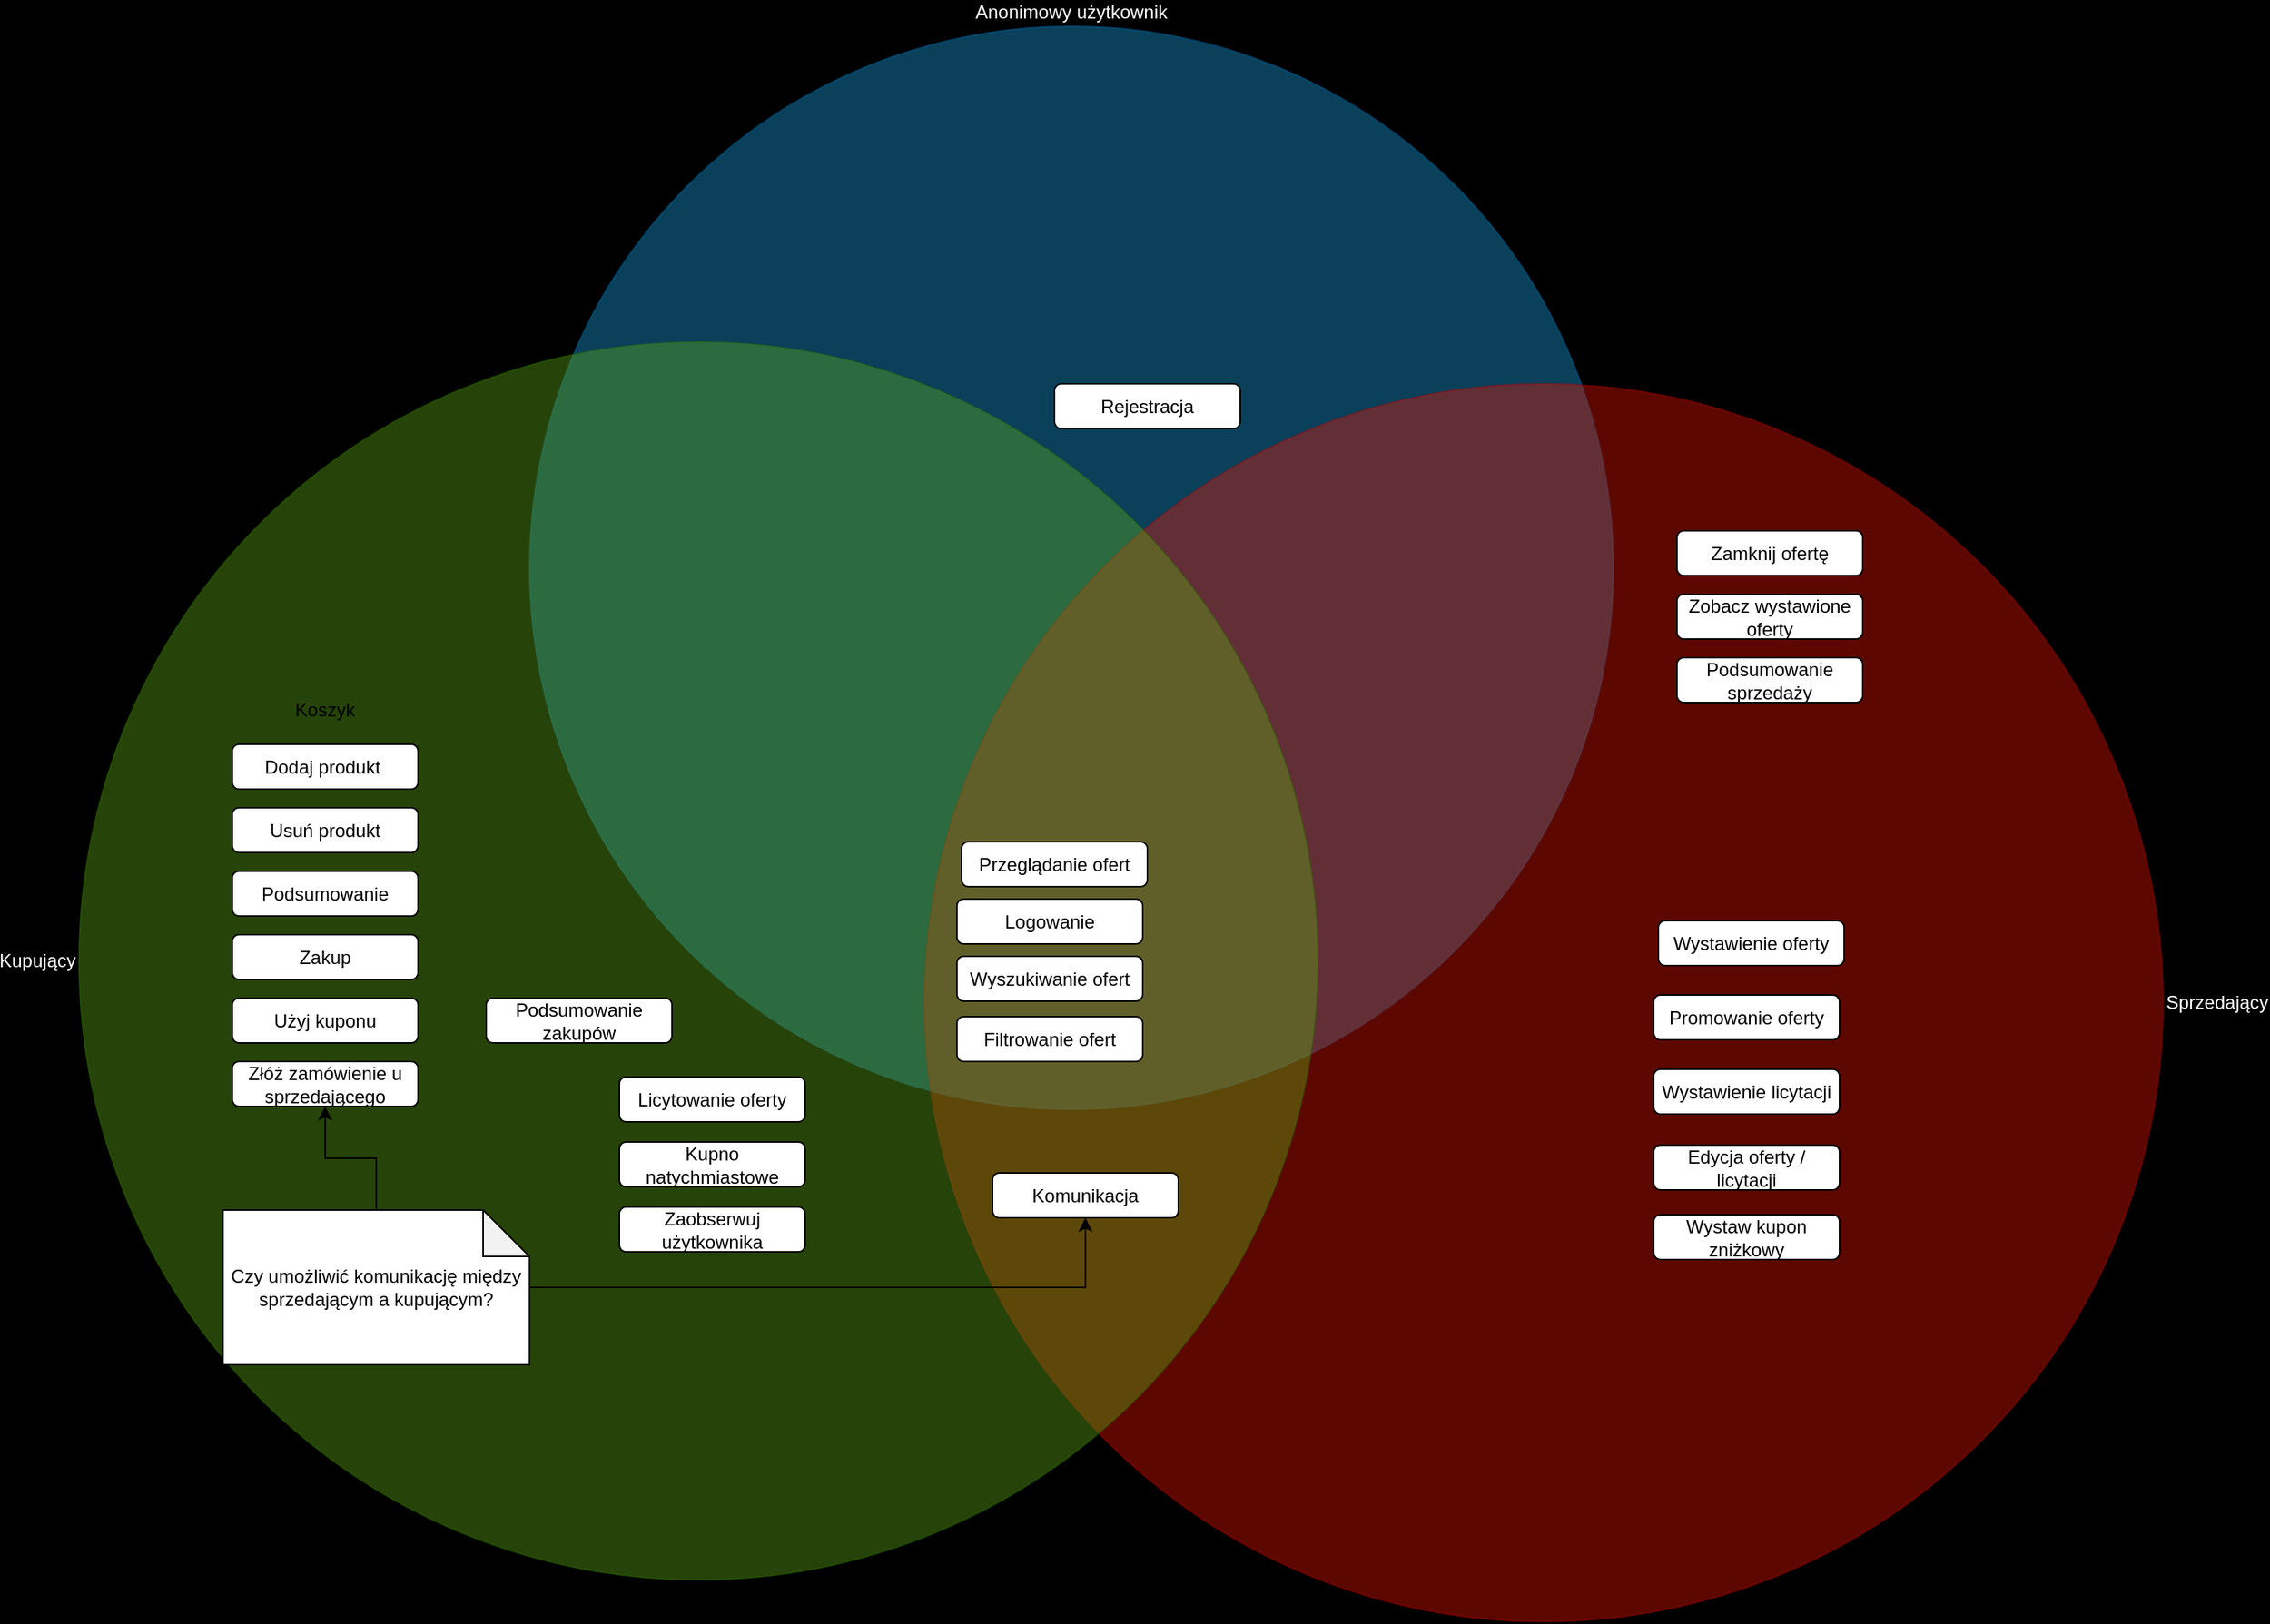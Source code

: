 <mxfile version="14.6.11" type="github" pages="3">
  <diagram id="6a731a19-8d31-9384-78a2-239565b7b9f0" name="Use case - users">
    <mxGraphModel dx="2378" dy="689" grid="0" gridSize="10" guides="1" tooltips="1" connect="1" arrows="1" fold="1" page="1" pageScale="1" pageWidth="1169" pageHeight="827" background="#000000" math="0" shadow="0">
      <root>
        <mxCell id="0" />
        <mxCell id="1" parent="0" />
        <mxCell id="oJQ1tu6ghcst3MNPeSO6-5" value="Anonimowy użytkownik" style="ellipse;whiteSpace=wrap;html=1;aspect=fixed;fillColor=#1ba1e2;strokeColor=#006EAF;fontColor=#ffffff;opacity=40;labelPosition=center;verticalLabelPosition=top;align=center;verticalAlign=bottom;" parent="1" vertex="1">
          <mxGeometry x="234" y="616" width="700" height="700" as="geometry" />
        </mxCell>
        <mxCell id="oJQ1tu6ghcst3MNPeSO6-7" value="Sprzedający" style="ellipse;whiteSpace=wrap;html=1;aspect=fixed;fillColor=#e51400;strokeColor=#B20000;fontColor=#ffffff;opacity=40;labelPosition=right;verticalLabelPosition=middle;align=left;verticalAlign=middle;" parent="1" vertex="1">
          <mxGeometry x="489" y="847" width="800" height="800" as="geometry" />
        </mxCell>
        <mxCell id="oJQ1tu6ghcst3MNPeSO6-8" value="Kupujący" style="ellipse;whiteSpace=wrap;html=1;aspect=fixed;fillColor=#60a917;strokeColor=#2D7600;fontColor=#ffffff;opacity=40;labelPosition=left;verticalLabelPosition=middle;align=right;verticalAlign=middle;" parent="1" vertex="1">
          <mxGeometry x="-57" y="820" width="800" height="800" as="geometry" />
        </mxCell>
        <mxCell id="Rlo3ftVfiGXAXxwy3TCN-3" value="Logowanie" style="rounded=1;whiteSpace=wrap;html=1;" parent="1" vertex="1">
          <mxGeometry x="510" y="1180" width="120" height="29" as="geometry" />
        </mxCell>
        <mxCell id="Rlo3ftVfiGXAXxwy3TCN-4" value="Rejestracja" style="rounded=1;whiteSpace=wrap;html=1;" parent="1" vertex="1">
          <mxGeometry x="573" y="847" width="120" height="29" as="geometry" />
        </mxCell>
        <mxCell id="Rlo3ftVfiGXAXxwy3TCN-5" value="Przeglądanie ofert" style="rounded=1;whiteSpace=wrap;html=1;" parent="1" vertex="1">
          <mxGeometry x="513" y="1143" width="120" height="29" as="geometry" />
        </mxCell>
        <mxCell id="Rlo3ftVfiGXAXxwy3TCN-6" value="Wyszukiwanie ofert" style="rounded=1;whiteSpace=wrap;html=1;" parent="1" vertex="1">
          <mxGeometry x="510" y="1217" width="120" height="29" as="geometry" />
        </mxCell>
        <mxCell id="Rlo3ftVfiGXAXxwy3TCN-7" value="Licytowanie oferty" style="rounded=1;whiteSpace=wrap;html=1;" parent="1" vertex="1">
          <mxGeometry x="292" y="1295" width="120" height="29" as="geometry" />
        </mxCell>
        <mxCell id="Rlo3ftVfiGXAXxwy3TCN-8" value="Kupno natychmiastowe" style="rounded=1;whiteSpace=wrap;html=1;" parent="1" vertex="1">
          <mxGeometry x="292" y="1337" width="120" height="29" as="geometry" />
        </mxCell>
        <mxCell id="Rlo3ftVfiGXAXxwy3TCN-9" value="Wystawienie oferty" style="rounded=1;whiteSpace=wrap;html=1;" parent="1" vertex="1">
          <mxGeometry x="963" y="1194" width="120" height="29" as="geometry" />
        </mxCell>
        <mxCell id="Rlo3ftVfiGXAXxwy3TCN-10" value="Promowanie oferty" style="rounded=1;whiteSpace=wrap;html=1;" parent="1" vertex="1">
          <mxGeometry x="960" y="1242" width="120" height="29" as="geometry" />
        </mxCell>
        <mxCell id="Rlo3ftVfiGXAXxwy3TCN-11" value="Wystawienie licytacji" style="rounded=1;whiteSpace=wrap;html=1;" parent="1" vertex="1">
          <mxGeometry x="960" y="1290" width="120" height="29" as="geometry" />
        </mxCell>
        <mxCell id="Rlo3ftVfiGXAXxwy3TCN-12" value="Zaobserwuj użytkownika" style="rounded=1;whiteSpace=wrap;html=1;" parent="1" vertex="1">
          <mxGeometry x="292" y="1379" width="120" height="29" as="geometry" />
        </mxCell>
        <mxCell id="Rlo3ftVfiGXAXxwy3TCN-15" value="Edycja oferty / licytacji" style="rounded=1;whiteSpace=wrap;html=1;" parent="1" vertex="1">
          <mxGeometry x="960" y="1339" width="120" height="29" as="geometry" />
        </mxCell>
        <mxCell id="Rlo3ftVfiGXAXxwy3TCN-18" value="Zamknij ofertę" style="rounded=1;whiteSpace=wrap;html=1;" parent="1" vertex="1">
          <mxGeometry x="975" y="942" width="120" height="29" as="geometry" />
        </mxCell>
        <mxCell id="Rlo3ftVfiGXAXxwy3TCN-19" value="Zobacz wystawione oferty" style="rounded=1;whiteSpace=wrap;html=1;" parent="1" vertex="1">
          <mxGeometry x="975" y="983" width="120" height="29" as="geometry" />
        </mxCell>
        <mxCell id="Rlo3ftVfiGXAXxwy3TCN-20" value="Podsumowanie sprzedaży" style="rounded=1;whiteSpace=wrap;html=1;" parent="1" vertex="1">
          <mxGeometry x="975" y="1024" width="120" height="29" as="geometry" />
        </mxCell>
        <mxCell id="Rlo3ftVfiGXAXxwy3TCN-21" value="Podsumowanie zakupów" style="rounded=1;whiteSpace=wrap;html=1;" parent="1" vertex="1">
          <mxGeometry x="206" y="1244" width="120" height="29" as="geometry" />
        </mxCell>
        <mxCell id="Rlo3ftVfiGXAXxwy3TCN-22" value="Dodaj produkt&amp;nbsp;" style="rounded=1;whiteSpace=wrap;html=1;" parent="1" vertex="1">
          <mxGeometry x="42" y="1080" width="120" height="29" as="geometry" />
        </mxCell>
        <mxCell id="Rlo3ftVfiGXAXxwy3TCN-23" value="Usuń produkt" style="rounded=1;whiteSpace=wrap;html=1;" parent="1" vertex="1">
          <mxGeometry x="42" y="1121" width="120" height="29" as="geometry" />
        </mxCell>
        <mxCell id="Rlo3ftVfiGXAXxwy3TCN-26" value="Koszyk" style="text;html=1;strokeColor=none;fillColor=none;align=center;verticalAlign=middle;whiteSpace=wrap;rounded=0;" parent="1" vertex="1">
          <mxGeometry x="82" y="1048" width="40" height="20" as="geometry" />
        </mxCell>
        <mxCell id="Rlo3ftVfiGXAXxwy3TCN-27" value="Podsumowanie" style="rounded=1;whiteSpace=wrap;html=1;" parent="1" vertex="1">
          <mxGeometry x="42" y="1162" width="120" height="29" as="geometry" />
        </mxCell>
        <mxCell id="Rlo3ftVfiGXAXxwy3TCN-28" value="Zakup" style="rounded=1;whiteSpace=wrap;html=1;" parent="1" vertex="1">
          <mxGeometry x="42" y="1203" width="120" height="29" as="geometry" />
        </mxCell>
        <mxCell id="Rlo3ftVfiGXAXxwy3TCN-30" value="Użyj kuponu" style="rounded=1;whiteSpace=wrap;html=1;" parent="1" vertex="1">
          <mxGeometry x="42" y="1244" width="120" height="29" as="geometry" />
        </mxCell>
        <mxCell id="Rlo3ftVfiGXAXxwy3TCN-31" value="Wystaw kupon zniżkowy" style="rounded=1;whiteSpace=wrap;html=1;" parent="1" vertex="1">
          <mxGeometry x="960" y="1384" width="120" height="29" as="geometry" />
        </mxCell>
        <mxCell id="oJQ1tu6ghcst3MNPeSO6-1" value="Filtrowanie ofert" style="rounded=1;whiteSpace=wrap;html=1;" parent="1" vertex="1">
          <mxGeometry x="510" y="1256" width="120" height="29" as="geometry" />
        </mxCell>
        <mxCell id="oJQ1tu6ghcst3MNPeSO6-13" value="Złóż zamówienie u sprzedającego" style="rounded=1;whiteSpace=wrap;html=1;" parent="1" vertex="1">
          <mxGeometry x="42" y="1285" width="120" height="29" as="geometry" />
        </mxCell>
        <mxCell id="oJQ1tu6ghcst3MNPeSO6-15" style="edgeStyle=orthogonalEdgeStyle;rounded=0;orthogonalLoop=1;jettySize=auto;html=1;" parent="1" source="oJQ1tu6ghcst3MNPeSO6-14" target="oJQ1tu6ghcst3MNPeSO6-13" edge="1">
          <mxGeometry relative="1" as="geometry" />
        </mxCell>
        <mxCell id="oJQ1tu6ghcst3MNPeSO6-17" style="edgeStyle=orthogonalEdgeStyle;rounded=0;orthogonalLoop=1;jettySize=auto;html=1;entryX=0.5;entryY=1;entryDx=0;entryDy=0;" parent="1" source="oJQ1tu6ghcst3MNPeSO6-14" target="oJQ1tu6ghcst3MNPeSO6-16" edge="1">
          <mxGeometry relative="1" as="geometry" />
        </mxCell>
        <mxCell id="oJQ1tu6ghcst3MNPeSO6-14" value="Czy umożliwić komunikację między sprzedającym a kupującym?" style="shape=note;whiteSpace=wrap;html=1;backgroundOutline=1;darkOpacity=0.05;" parent="1" vertex="1">
          <mxGeometry x="36" y="1381" width="198" height="100" as="geometry" />
        </mxCell>
        <mxCell id="oJQ1tu6ghcst3MNPeSO6-16" value="Komunikacja" style="rounded=1;whiteSpace=wrap;html=1;" parent="1" vertex="1">
          <mxGeometry x="533" y="1357" width="120" height="29" as="geometry" />
        </mxCell>
      </root>
    </mxGraphModel>
  </diagram>
  <diagram id="R-WGCVR6ER8wvfwO40BP" name="Zakup przedmiotu">
    <mxGraphModel dx="1422" dy="811" grid="0" gridSize="10" guides="1" tooltips="1" connect="1" arrows="1" fold="1" page="1" pageScale="1" pageWidth="827" pageHeight="1169" math="0" shadow="0">
      <root>
        <mxCell id="G442VFAEOQQE8eyMn_FK-0" />
        <mxCell id="G442VFAEOQQE8eyMn_FK-1" parent="G442VFAEOQQE8eyMn_FK-0" />
        <mxCell id="hbLQWPe7xDs3t7MG1G6o-51" style="edgeStyle=orthogonalEdgeStyle;rounded=0;orthogonalLoop=1;jettySize=auto;html=1;entryX=0.5;entryY=1;entryDx=0;entryDy=0;entryPerimeter=0;fontColor=#f0f0f0;" edge="1" parent="G442VFAEOQQE8eyMn_FK-1" source="G442VFAEOQQE8eyMn_FK-2" target="hbLQWPe7xDs3t7MG1G6o-3">
          <mxGeometry relative="1" as="geometry" />
        </mxCell>
        <mxCell id="G442VFAEOQQE8eyMn_FK-2" value="Kupujący" style="shape=umlActor;verticalLabelPosition=bottom;verticalAlign=top;html=1;outlineConnect=0;gradientColor=none;" parent="G442VFAEOQQE8eyMn_FK-1" vertex="1">
          <mxGeometry x="680" y="643" width="30" height="60" as="geometry" />
        </mxCell>
        <mxCell id="hbLQWPe7xDs3t7MG1G6o-49" style="edgeStyle=orthogonalEdgeStyle;rounded=0;orthogonalLoop=1;jettySize=auto;html=1;entryX=0.5;entryY=1;entryDx=0;entryDy=0;entryPerimeter=0;fontColor=#f0f0f0;" edge="1" parent="G442VFAEOQQE8eyMn_FK-1" source="hbLQWPe7xDs3t7MG1G6o-0" target="hbLQWPe7xDs3t7MG1G6o-6">
          <mxGeometry relative="1" as="geometry" />
        </mxCell>
        <mxCell id="hbLQWPe7xDs3t7MG1G6o-0" value="Wybiera przedmiot po  &#xa;wyszkaniu produktu" style="points=[[0.25,0,0],[0.5,0,0],[0.75,0,0],[1,0.25,0],[1,0.5,0],[1,0.75,0],[0.75,1,0],[0.5,1,0],[0.25,1,0],[0,0.75,0],[0,0.5,0],[0,0.25,0]];shape=mxgraph.bpmn.task;rectStyle=rounded;size=10;taskMarker=abstract;" vertex="1" parent="G442VFAEOQQE8eyMn_FK-1">
          <mxGeometry x="620" y="458" width="150" height="53" as="geometry" />
        </mxCell>
        <mxCell id="hbLQWPe7xDs3t7MG1G6o-48" style="edgeStyle=orthogonalEdgeStyle;rounded=0;orthogonalLoop=1;jettySize=auto;html=1;entryX=0.5;entryY=1;entryDx=0;entryDy=0;entryPerimeter=0;fontColor=#f0f0f0;" edge="1" parent="G442VFAEOQQE8eyMn_FK-1" source="hbLQWPe7xDs3t7MG1G6o-3" target="hbLQWPe7xDs3t7MG1G6o-0">
          <mxGeometry relative="1" as="geometry" />
        </mxCell>
        <mxCell id="hbLQWPe7xDs3t7MG1G6o-3" value="..." style="points=[[0.25,0,0],[0.5,0,0],[0.75,0,0],[1,0.25,0],[1,0.5,0],[1,0.75,0],[0.75,1,0],[0.5,1,0],[0.25,1,0],[0,0.75,0],[0,0.5,0],[0,0.25,0]];shape=mxgraph.bpmn.task;rectStyle=rounded;size=10;taskMarker=abstract;" vertex="1" parent="G442VFAEOQQE8eyMn_FK-1">
          <mxGeometry x="659.5" y="548" width="71" height="43" as="geometry" />
        </mxCell>
        <mxCell id="hbLQWPe7xDs3t7MG1G6o-14" value="Nie" style="edgeStyle=orthogonalEdgeStyle;rounded=0;orthogonalLoop=1;jettySize=auto;html=1;fontColor=#f0f0f0;" edge="1" parent="G442VFAEOQQE8eyMn_FK-1" source="hbLQWPe7xDs3t7MG1G6o-6" target="hbLQWPe7xDs3t7MG1G6o-12">
          <mxGeometry relative="1" as="geometry" />
        </mxCell>
        <mxCell id="hbLQWPe7xDs3t7MG1G6o-47" value="Tak" style="edgeStyle=orthogonalEdgeStyle;rounded=0;orthogonalLoop=1;jettySize=auto;html=1;entryX=0.421;entryY=1.034;entryDx=0;entryDy=0;entryPerimeter=0;fontColor=#f0f0f0;" edge="1" parent="G442VFAEOQQE8eyMn_FK-1" source="hbLQWPe7xDs3t7MG1G6o-6" target="hbLQWPe7xDs3t7MG1G6o-8">
          <mxGeometry relative="1" as="geometry" />
        </mxCell>
        <mxCell id="hbLQWPe7xDs3t7MG1G6o-6" value="Czy dodaje do koszyka?" style="points=[[0.25,0.25,0],[0.5,0,0],[0.75,0.25,0],[1,0.5,0],[0.75,0.75,0],[0.5,1,0],[0.25,0.75,0],[0,0.5,0]];shape=mxgraph.bpmn.gateway2;html=1;verticalLabelPosition=middle;labelBackgroundColor=none;verticalAlign=middle;align=right;perimeter=rhombusPerimeter;outlineConnect=0;outline=none;symbol=none;gwType=exclusive;labelPosition=left;" vertex="1" parent="G442VFAEOQQE8eyMn_FK-1">
          <mxGeometry x="672" y="344" width="50" height="50" as="geometry" />
        </mxCell>
        <mxCell id="hbLQWPe7xDs3t7MG1G6o-46" value="Jeżeli przechodzi do koszyka" style="edgeStyle=orthogonalEdgeStyle;rounded=0;orthogonalLoop=1;jettySize=auto;html=1;entryX=0;entryY=0.5;entryDx=0;entryDy=0;entryPerimeter=0;fontColor=#f0f0f0;" edge="1" parent="G442VFAEOQQE8eyMn_FK-1" source="hbLQWPe7xDs3t7MG1G6o-8" target="hbLQWPe7xDs3t7MG1G6o-19">
          <mxGeometry relative="1" as="geometry" />
        </mxCell>
        <mxCell id="hbLQWPe7xDs3t7MG1G6o-8" value="Produkt zostaje &#xa;dodany do koszyka" style="points=[[0.25,0,0],[0.5,0,0],[0.75,0,0],[1,0.25,0],[1,0.5,0],[1,0.75,0],[0.75,1,0],[0.5,1,0],[0.25,1,0],[0,0.75,0],[0,0.5,0],[0,0.25,0]];shape=mxgraph.bpmn.task;rectStyle=rounded;size=10;taskMarker=abstract;labelBackgroundColor=none;fontColor=#f0f0f0;strokeColor=#f0f0f0;fillColor=#2a2a2a;" vertex="1" parent="G442VFAEOQQE8eyMn_FK-1">
          <mxGeometry x="651" y="160" width="108" height="55" as="geometry" />
        </mxCell>
        <mxCell id="hbLQWPe7xDs3t7MG1G6o-12" value="Koniec" style="points=[[0.25,0.25,0],[0.5,0,0],[0.75,0.25,0],[1,0.5,0],[0.75,0.75,0],[0.5,1,0],[0.25,0.75,0],[0,0.5,0]];shape=mxgraph.bpmn.gateway2;html=1;verticalLabelPosition=bottom;labelBackgroundColor=none;verticalAlign=top;align=center;perimeter=rhombusPerimeter;outlineConnect=0;outline=end;symbol=general;fontColor=#f0f0f0;strokeColor=#f0f0f0;fillColor=#2a2a2a;" vertex="1" parent="G442VFAEOQQE8eyMn_FK-1">
          <mxGeometry x="802" y="342" width="50" height="50" as="geometry" />
        </mxCell>
        <mxCell id="hbLQWPe7xDs3t7MG1G6o-24" style="edgeStyle=orthogonalEdgeStyle;rounded=0;orthogonalLoop=1;jettySize=auto;html=1;fontColor=#f0f0f0;" edge="1" parent="G442VFAEOQQE8eyMn_FK-1" source="hbLQWPe7xDs3t7MG1G6o-19" target="hbLQWPe7xDs3t7MG1G6o-23">
          <mxGeometry relative="1" as="geometry" />
        </mxCell>
        <mxCell id="hbLQWPe7xDs3t7MG1G6o-19" value="System ładuje ekran&#xa;podsumowania &#xa;koszyka" style="points=[[0.25,0,0],[0.5,0,0],[0.75,0,0],[1,0.25,0],[1,0.5,0],[1,0.75,0],[0.75,1,0],[0.5,1,0],[0.25,1,0],[0,0.75,0],[0,0.5,0],[0,0.25,0]];shape=mxgraph.bpmn.task;rectStyle=rounded;size=10;taskMarker=service;labelBackgroundColor=none;fontColor=#f0f0f0;strokeColor=#f0f0f0;fillColor=#2a2a2a;" vertex="1" parent="G442VFAEOQQE8eyMn_FK-1">
          <mxGeometry x="933" y="146" width="120" height="80" as="geometry" />
        </mxCell>
        <mxCell id="hbLQWPe7xDs3t7MG1G6o-26" value="Tak" style="edgeStyle=orthogonalEdgeStyle;rounded=0;orthogonalLoop=1;jettySize=auto;html=1;entryX=0;entryY=0.5;entryDx=0;entryDy=0;entryPerimeter=0;fontColor=#f0f0f0;" edge="1" parent="G442VFAEOQQE8eyMn_FK-1" source="hbLQWPe7xDs3t7MG1G6o-23" target="hbLQWPe7xDs3t7MG1G6o-25">
          <mxGeometry relative="1" as="geometry" />
        </mxCell>
        <mxCell id="hbLQWPe7xDs3t7MG1G6o-30" value="Nie" style="edgeStyle=orthogonalEdgeStyle;rounded=0;orthogonalLoop=1;jettySize=auto;html=1;entryX=0;entryY=0.5;entryDx=0;entryDy=0;entryPerimeter=0;fontColor=#f0f0f0;" edge="1" parent="G442VFAEOQQE8eyMn_FK-1" source="hbLQWPe7xDs3t7MG1G6o-23" target="hbLQWPe7xDs3t7MG1G6o-28">
          <mxGeometry relative="1" as="geometry">
            <Array as="points">
              <mxPoint x="1187" y="331.5" />
            </Array>
          </mxGeometry>
        </mxCell>
        <mxCell id="hbLQWPe7xDs3t7MG1G6o-23" value="Czy aktywowano kupon?" style="points=[[0.25,0.25,0],[0.5,0,0],[0.75,0.25,0],[1,0.5,0],[0.75,0.75,0],[0.5,1,0],[0.25,0.75,0],[0,0.5,0]];shape=mxgraph.bpmn.gateway2;html=1;verticalLabelPosition=top;labelBackgroundColor=none;verticalAlign=bottom;align=center;perimeter=rhombusPerimeter;outlineConnect=0;outline=none;symbol=none;gwType=exclusive;fontColor=#f0f0f0;strokeColor=#f0f0f0;fillColor=#2a2a2a;labelPosition=center;" vertex="1" parent="G442VFAEOQQE8eyMn_FK-1">
          <mxGeometry x="1162" y="161.5" width="50" height="50" as="geometry" />
        </mxCell>
        <mxCell id="hbLQWPe7xDs3t7MG1G6o-29" style="edgeStyle=orthogonalEdgeStyle;rounded=0;orthogonalLoop=1;jettySize=auto;html=1;entryX=0.5;entryY=0;entryDx=0;entryDy=0;entryPerimeter=0;fontColor=#f0f0f0;" edge="1" parent="G442VFAEOQQE8eyMn_FK-1" source="hbLQWPe7xDs3t7MG1G6o-25" target="hbLQWPe7xDs3t7MG1G6o-28">
          <mxGeometry relative="1" as="geometry" />
        </mxCell>
        <mxCell id="hbLQWPe7xDs3t7MG1G6o-25" value="System aktualizuje&#xa;cenę po zastosowaniu&#xa;kuponu" style="points=[[0.25,0,0],[0.5,0,0],[0.75,0,0],[1,0.25,0],[1,0.5,0],[1,0.75,0],[0.75,1,0],[0.5,1,0],[0.25,1,0],[0,0.75,0],[0,0.5,0],[0,0.25,0]];shape=mxgraph.bpmn.task;rectStyle=rounded;size=10;taskMarker=service;labelBackgroundColor=none;fontColor=#f0f0f0;strokeColor=#f0f0f0;fillColor=#2a2a2a;" vertex="1" parent="G442VFAEOQQE8eyMn_FK-1">
          <mxGeometry x="1304" y="146" width="120" height="80" as="geometry" />
        </mxCell>
        <mxCell id="hbLQWPe7xDs3t7MG1G6o-32" style="edgeStyle=orthogonalEdgeStyle;rounded=0;orthogonalLoop=1;jettySize=auto;html=1;entryX=0.5;entryY=0;entryDx=0;entryDy=0;entryPerimeter=0;fontColor=#f0f0f0;" edge="1" parent="G442VFAEOQQE8eyMn_FK-1" source="hbLQWPe7xDs3t7MG1G6o-28" target="hbLQWPe7xDs3t7MG1G6o-31">
          <mxGeometry relative="1" as="geometry" />
        </mxCell>
        <mxCell id="hbLQWPe7xDs3t7MG1G6o-28" value="Użytkownik przechodzi&#xa;do sekcji dostawy" style="points=[[0.25,0,0],[0.5,0,0],[0.75,0,0],[1,0.25,0],[1,0.5,0],[1,0.75,0],[0.75,1,0],[0.5,1,0],[0.25,1,0],[0,0.75,0],[0,0.5,0],[0,0.25,0]];shape=mxgraph.bpmn.task;rectStyle=rounded;size=10;taskMarker=abstract;labelBackgroundColor=none;fontColor=#f0f0f0;strokeColor=#f0f0f0;fillColor=#2a2a2a;" vertex="1" parent="G442VFAEOQQE8eyMn_FK-1">
          <mxGeometry x="1297" y="303.5" width="134" height="55" as="geometry" />
        </mxCell>
        <mxCell id="hbLQWPe7xDs3t7MG1G6o-36" style="edgeStyle=orthogonalEdgeStyle;rounded=0;orthogonalLoop=1;jettySize=auto;html=1;entryX=0.5;entryY=0;entryDx=0;entryDy=0;entryPerimeter=0;fontColor=#f0f0f0;" edge="1" parent="G442VFAEOQQE8eyMn_FK-1" source="hbLQWPe7xDs3t7MG1G6o-31" target="hbLQWPe7xDs3t7MG1G6o-35">
          <mxGeometry relative="1" as="geometry" />
        </mxCell>
        <mxCell id="hbLQWPe7xDs3t7MG1G6o-31" value="Ekran dostawy" style="points=[[0.25,0,0],[0.5,0,0],[0.75,0,0],[1,0.25,0],[1,0.5,0],[1,0.75,0],[0.75,1,0],[0.5,1,0],[0.25,1,0],[0,0.75,0],[0,0.5,0],[0,0.25,0]];shape=mxgraph.bpmn.task;rectStyle=rounded;size=10;taskMarker=abstract;isLoopSub=1;labelBackgroundColor=none;fontColor=#f0f0f0;strokeColor=#f0f0f0;fillColor=#2a2a2a;" vertex="1" parent="G442VFAEOQQE8eyMn_FK-1">
          <mxGeometry x="1304" y="418.5" width="120" height="80" as="geometry" />
        </mxCell>
        <mxCell id="hbLQWPe7xDs3t7MG1G6o-39" style="edgeStyle=orthogonalEdgeStyle;rounded=0;orthogonalLoop=1;jettySize=auto;html=1;entryX=0.5;entryY=0;entryDx=0;entryDy=0;entryPerimeter=0;fontColor=#f0f0f0;" edge="1" parent="G442VFAEOQQE8eyMn_FK-1" source="hbLQWPe7xDs3t7MG1G6o-35" target="hbLQWPe7xDs3t7MG1G6o-38">
          <mxGeometry relative="1" as="geometry" />
        </mxCell>
        <mxCell id="hbLQWPe7xDs3t7MG1G6o-35" value="Ekran płatności" style="points=[[0.25,0,0],[0.5,0,0],[0.75,0,0],[1,0.25,0],[1,0.5,0],[1,0.75,0],[0.75,1,0],[0.5,1,0],[0.25,1,0],[0,0.75,0],[0,0.5,0],[0,0.25,0]];shape=mxgraph.bpmn.task;rectStyle=rounded;size=10;taskMarker=abstract;isLoopSub=1;labelBackgroundColor=none;fontColor=#f0f0f0;strokeColor=#f0f0f0;fillColor=#2a2a2a;" vertex="1" parent="G442VFAEOQQE8eyMn_FK-1">
          <mxGeometry x="1304" y="558.5" width="120" height="80" as="geometry" />
        </mxCell>
        <mxCell id="hbLQWPe7xDs3t7MG1G6o-41" value="Tak" style="edgeStyle=orthogonalEdgeStyle;rounded=0;orthogonalLoop=1;jettySize=auto;html=1;entryX=1;entryY=0.5;entryDx=0;entryDy=0;entryPerimeter=0;fontColor=#f0f0f0;" edge="1" parent="G442VFAEOQQE8eyMn_FK-1" source="hbLQWPe7xDs3t7MG1G6o-38" target="hbLQWPe7xDs3t7MG1G6o-40">
          <mxGeometry relative="1" as="geometry" />
        </mxCell>
        <mxCell id="hbLQWPe7xDs3t7MG1G6o-42" style="edgeStyle=orthogonalEdgeStyle;rounded=0;orthogonalLoop=1;jettySize=auto;html=1;entryX=1;entryY=0.5;entryDx=0;entryDy=0;entryPerimeter=0;fontColor=#f0f0f0;dashed=1;" edge="1" parent="G442VFAEOQQE8eyMn_FK-1" source="hbLQWPe7xDs3t7MG1G6o-38" target="hbLQWPe7xDs3t7MG1G6o-35">
          <mxGeometry relative="1" as="geometry">
            <Array as="points">
              <mxPoint x="1444" y="723.5" />
              <mxPoint x="1444" y="598.5" />
            </Array>
          </mxGeometry>
        </mxCell>
        <mxCell id="hbLQWPe7xDs3t7MG1G6o-43" style="edgeStyle=orthogonalEdgeStyle;rounded=0;orthogonalLoop=1;jettySize=auto;html=1;entryX=1;entryY=0.5;entryDx=0;entryDy=0;entryPerimeter=0;dashed=1;fontColor=#f0f0f0;" edge="1" parent="G442VFAEOQQE8eyMn_FK-1" source="hbLQWPe7xDs3t7MG1G6o-38" target="hbLQWPe7xDs3t7MG1G6o-31">
          <mxGeometry relative="1" as="geometry">
            <Array as="points">
              <mxPoint x="1444" y="723.5" />
              <mxPoint x="1444" y="458.5" />
            </Array>
          </mxGeometry>
        </mxCell>
        <mxCell id="hbLQWPe7xDs3t7MG1G6o-45" style="edgeStyle=orthogonalEdgeStyle;rounded=0;orthogonalLoop=1;jettySize=auto;html=1;dashed=1;fontColor=#f0f0f0;" edge="1" parent="G442VFAEOQQE8eyMn_FK-1" source="hbLQWPe7xDs3t7MG1G6o-38" target="hbLQWPe7xDs3t7MG1G6o-44">
          <mxGeometry relative="1" as="geometry" />
        </mxCell>
        <mxCell id="hbLQWPe7xDs3t7MG1G6o-38" value="Ostateczny zakup?" style="points=[[0.25,0.25,0],[0.5,0,0],[0.75,0.25,0],[1,0.5,0],[0.75,0.75,0],[0.5,1,0],[0.25,0.75,0],[0,0.5,0]];shape=mxgraph.bpmn.gateway2;html=1;verticalLabelPosition=bottom;labelBackgroundColor=none;verticalAlign=top;align=center;perimeter=rhombusPerimeter;outlineConnect=0;outline=none;symbol=none;gwType=exclusive;fontColor=#f0f0f0;strokeColor=#f0f0f0;fillColor=#2a2a2a;" vertex="1" parent="G442VFAEOQQE8eyMn_FK-1">
          <mxGeometry x="1339" y="698.5" width="50" height="50" as="geometry" />
        </mxCell>
        <mxCell id="hbLQWPe7xDs3t7MG1G6o-40" value="System wysyła&#xa;powiadomienie do&#xa;sprzedającego dot. &#xa;oferty zakupu + zapis w bazie" style="points=[[0.25,0,0],[0.5,0,0],[0.75,0,0],[1,0.25,0],[1,0.5,0],[1,0.75,0],[0.75,1,0],[0.5,1,0],[0.25,1,0],[0,0.75,0],[0,0.5,0],[0,0.25,0]];shape=mxgraph.bpmn.task;rectStyle=rounded;size=10;taskMarker=service;labelBackgroundColor=none;fontColor=#f0f0f0;strokeColor=#f0f0f0;fillColor=#2a2a2a;" vertex="1" parent="G442VFAEOQQE8eyMn_FK-1">
          <mxGeometry x="1080" y="681" width="173" height="85" as="geometry" />
        </mxCell>
        <mxCell id="hbLQWPe7xDs3t7MG1G6o-44" value="Użytkownik rezygnuje z zakupu" style="points=[[0.25,0.25,0],[0.5,0,0],[0.75,0.25,0],[1,0.5,0],[0.75,0.75,0],[0.5,1,0],[0.25,0.75,0],[0,0.5,0]];shape=mxgraph.bpmn.gateway2;html=1;verticalLabelPosition=bottom;labelBackgroundColor=none;verticalAlign=top;align=center;perimeter=rhombusPerimeter;outlineConnect=0;outline=end;symbol=general;fontColor=#f0f0f0;strokeColor=#f0f0f0;fillColor=#2a2a2a;" vertex="1" parent="G442VFAEOQQE8eyMn_FK-1">
          <mxGeometry x="1521" y="698.5" width="50" height="50" as="geometry" />
        </mxCell>
      </root>
    </mxGraphModel>
  </diagram>
  <diagram id="0Fe4d1qoSyEXK6ZWqgyX" name="Sposób obsługi płatności">
    <mxGraphModel dx="1209" dy="689" grid="0" gridSize="10" guides="1" tooltips="1" connect="1" arrows="1" fold="1" page="1" pageScale="1" pageWidth="827" pageHeight="1169" math="0" shadow="0">
      <root>
        <mxCell id="jwyOF51oWjmWwUNlnQKw-0" />
        <mxCell id="jwyOF51oWjmWwUNlnQKw-1" parent="jwyOF51oWjmWwUNlnQKw-0" />
        <mxCell id="jwyOF51oWjmWwUNlnQKw-6" value="Pool" style="swimlane;html=1;childLayout=stackLayout;resizeParent=1;resizeParentMax=0;startSize=20;labelBackgroundColor=none;fontColor=#f0f0f0;strokeColor=#f0f0f0;fillColor=#2a2a2a;" vertex="1" parent="jwyOF51oWjmWwUNlnQKw-1">
          <mxGeometry x="56" y="16" width="638" height="1538" as="geometry" />
        </mxCell>
        <mxCell id="jwyOF51oWjmWwUNlnQKw-7" value="Kupujący" style="swimlane;html=1;startSize=20;" vertex="1" parent="jwyOF51oWjmWwUNlnQKw-6">
          <mxGeometry y="20" width="205" height="1518" as="geometry" />
        </mxCell>
        <mxCell id="jwyOF51oWjmWwUNlnQKw-4" value="Dokonanie płatności" style="points=[[0.25,0,0],[0.5,0,0],[0.75,0,0],[1,0.25,0],[1,0.5,0],[1,0.75,0],[0.75,1,0],[0.5,1,0],[0.25,1,0],[0,0.75,0],[0,0.5,0],[0,0.25,0]];shape=mxgraph.bpmn.task;rectStyle=rounded;size=10;taskMarker=abstract;labelBackgroundColor=none;fontColor=#ffffff;strokeColor=#2D7600;fillColor=#60a917;" vertex="1" parent="jwyOF51oWjmWwUNlnQKw-7">
          <mxGeometry x="42.5" y="170" width="120" height="80" as="geometry" />
        </mxCell>
        <mxCell id="o4wu_GzCtBgO116PMLtK-5" style="edgeStyle=orthogonalEdgeStyle;rounded=0;orthogonalLoop=1;jettySize=auto;html=1;entryX=0.5;entryY=0;entryDx=0;entryDy=0;entryPerimeter=0;fontColor=#f0f0f0;" edge="1" parent="jwyOF51oWjmWwUNlnQKw-7" source="jwyOF51oWjmWwUNlnQKw-13" target="jwyOF51oWjmWwUNlnQKw-4">
          <mxGeometry relative="1" as="geometry" />
        </mxCell>
        <mxCell id="jwyOF51oWjmWwUNlnQKw-13" value="Kliknięci kup" style="points=[[0.25,0,0],[0.5,0,0],[0.75,0,0],[1,0.25,0],[1,0.5,0],[1,0.75,0],[0.75,1,0],[0.5,1,0],[0.25,1,0],[0,0.75,0],[0,0.5,0],[0,0.25,0]];shape=mxgraph.bpmn.task;rectStyle=rounded;size=10;taskMarker=abstract;labelBackgroundColor=none;fontColor=#f0f0f0;strokeColor=#f0f0f0;fillColor=#2a2a2a;" vertex="1" parent="jwyOF51oWjmWwUNlnQKw-7">
          <mxGeometry x="42.5" y="39" width="120" height="80" as="geometry" />
        </mxCell>
        <mxCell id="o4wu_GzCtBgO116PMLtK-18" style="edgeStyle=orthogonalEdgeStyle;rounded=0;orthogonalLoop=1;jettySize=auto;html=1;fontColor=#f0f0f0;" edge="1" parent="jwyOF51oWjmWwUNlnQKw-7" source="o4wu_GzCtBgO116PMLtK-15" target="o4wu_GzCtBgO116PMLtK-17">
          <mxGeometry relative="1" as="geometry" />
        </mxCell>
        <mxCell id="o4wu_GzCtBgO116PMLtK-15" value="Otrzymanie informacji&#xa;o nadaniu paczki" style="points=[[0.25,0,0],[0.5,0,0],[0.75,0,0],[1,0.25,0],[1,0.5,0],[1,0.75,0],[0.75,1,0],[0.5,1,0],[0.25,1,0],[0,0.75,0],[0,0.5,0],[0,0.25,0]];shape=mxgraph.bpmn.task;rectStyle=rounded;size=10;taskMarker=abstract;labelBackgroundColor=none;fontColor=#f0f0f0;strokeColor=#f0f0f0;fillColor=#2a2a2a;" vertex="1" parent="jwyOF51oWjmWwUNlnQKw-7">
          <mxGeometry x="42.5" y="382" width="120" height="80" as="geometry" />
        </mxCell>
        <mxCell id="o4wu_GzCtBgO116PMLtK-20" style="edgeStyle=orthogonalEdgeStyle;rounded=0;orthogonalLoop=1;jettySize=auto;html=1;entryX=0.5;entryY=0;entryDx=0;entryDy=0;entryPerimeter=0;fontColor=#f0f0f0;" edge="1" parent="jwyOF51oWjmWwUNlnQKw-7" source="o4wu_GzCtBgO116PMLtK-17" target="o4wu_GzCtBgO116PMLtK-19">
          <mxGeometry relative="1" as="geometry" />
        </mxCell>
        <mxCell id="o4wu_GzCtBgO116PMLtK-17" value="Czas dostawy" style="points=[[0.145,0.145,0],[0.5,0,0],[0.855,0.145,0],[1,0.5,0],[0.855,0.855,0],[0.5,1,0],[0.145,0.855,0],[0,0.5,0]];shape=mxgraph.bpmn.event;html=1;verticalLabelPosition=middle;labelBackgroundColor=none;verticalAlign=middle;align=left;perimeter=ellipsePerimeter;outlineConnect=0;aspect=fixed;outline=standard;symbol=timer;fontColor=#f0f0f0;strokeColor=#f0f0f0;fillColor=#2a2a2a;labelPosition=right;" vertex="1" parent="jwyOF51oWjmWwUNlnQKw-7">
          <mxGeometry x="73" y="501" width="50" height="50" as="geometry" />
        </mxCell>
        <mxCell id="o4wu_GzCtBgO116PMLtK-32" style="edgeStyle=orthogonalEdgeStyle;rounded=0;orthogonalLoop=1;jettySize=auto;html=1;entryX=0.5;entryY=0;entryDx=0;entryDy=0;entryPerimeter=0;fontColor=#f0f0f0;" edge="1" parent="jwyOF51oWjmWwUNlnQKw-7" source="o4wu_GzCtBgO116PMLtK-19" target="o4wu_GzCtBgO116PMLtK-31">
          <mxGeometry relative="1" as="geometry" />
        </mxCell>
        <mxCell id="o4wu_GzCtBgO116PMLtK-19" value="Odebranie paczki" style="points=[[0.25,0,0],[0.5,0,0],[0.75,0,0],[1,0.25,0],[1,0.5,0],[1,0.75,0],[0.75,1,0],[0.5,1,0],[0.25,1,0],[0,0.75,0],[0,0.5,0],[0,0.25,0]];shape=mxgraph.bpmn.task;rectStyle=rounded;size=10;taskMarker=abstract;labelBackgroundColor=none;fontColor=#f0f0f0;strokeColor=#f0f0f0;fillColor=#2a2a2a;" vertex="1" parent="jwyOF51oWjmWwUNlnQKw-7">
          <mxGeometry x="38" y="586" width="120" height="80" as="geometry" />
        </mxCell>
        <mxCell id="o4wu_GzCtBgO116PMLtK-34" style="edgeStyle=orthogonalEdgeStyle;rounded=0;orthogonalLoop=1;jettySize=auto;html=1;entryX=0.5;entryY=0;entryDx=0;entryDy=0;entryPerimeter=0;fontColor=#f0f0f0;" edge="1" parent="jwyOF51oWjmWwUNlnQKw-7" source="o4wu_GzCtBgO116PMLtK-31" target="o4wu_GzCtBgO116PMLtK-33">
          <mxGeometry relative="1" as="geometry" />
        </mxCell>
        <mxCell id="o4wu_GzCtBgO116PMLtK-31" value="Weryfikacja &#xa;zawartości" style="points=[[0.25,0,0],[0.5,0,0],[0.75,0,0],[1,0.25,0],[1,0.5,0],[1,0.75,0],[0.75,1,0],[0.5,1,0],[0.25,1,0],[0,0.75,0],[0,0.5,0],[0,0.25,0]];shape=mxgraph.bpmn.task;rectStyle=rounded;size=10;taskMarker=abstract;labelBackgroundColor=none;fontColor=#f0f0f0;strokeColor=#f0f0f0;fillColor=#2a2a2a;" vertex="1" parent="jwyOF51oWjmWwUNlnQKw-7">
          <mxGeometry x="38" y="694" width="120" height="80" as="geometry" />
        </mxCell>
        <mxCell id="o4wu_GzCtBgO116PMLtK-49" value="Nie" style="edgeStyle=orthogonalEdgeStyle;rounded=0;orthogonalLoop=1;jettySize=auto;html=1;entryX=0;entryY=0.5;entryDx=0;entryDy=0;entryPerimeter=0;fontColor=#f0f0f0;" edge="1" parent="jwyOF51oWjmWwUNlnQKw-7" source="o4wu_GzCtBgO116PMLtK-33" target="o4wu_GzCtBgO116PMLtK-48">
          <mxGeometry relative="1" as="geometry">
            <Array as="points">
              <mxPoint x="18" y="843" />
              <mxPoint x="18" y="1210" />
            </Array>
          </mxGeometry>
        </mxCell>
        <mxCell id="o4wu_GzCtBgO116PMLtK-51" value="Tak" style="edgeStyle=orthogonalEdgeStyle;rounded=0;orthogonalLoop=1;jettySize=auto;html=1;entryX=0.5;entryY=0;entryDx=0;entryDy=0;entryPerimeter=0;fontColor=#f0f0f0;" edge="1" parent="jwyOF51oWjmWwUNlnQKw-7" source="o4wu_GzCtBgO116PMLtK-33" target="o4wu_GzCtBgO116PMLtK-50">
          <mxGeometry relative="1" as="geometry" />
        </mxCell>
        <mxCell id="o4wu_GzCtBgO116PMLtK-33" value="Jest ok?" style="points=[[0.25,0.25,0],[0.5,0,0],[0.75,0.25,0],[1,0.5,0],[0.75,0.75,0],[0.5,1,0],[0.25,0.75,0],[0,0.5,0]];shape=mxgraph.bpmn.gateway2;html=1;verticalLabelPosition=middle;labelBackgroundColor=none;verticalAlign=middle;align=left;perimeter=rhombusPerimeter;outlineConnect=0;outline=none;symbol=none;gwType=exclusive;fontColor=#f0f0f0;strokeColor=#f0f0f0;fillColor=#2a2a2a;labelPosition=right;" vertex="1" parent="jwyOF51oWjmWwUNlnQKw-7">
          <mxGeometry x="73" y="818" width="50" height="50" as="geometry" />
        </mxCell>
        <mxCell id="o4wu_GzCtBgO116PMLtK-35" value="Zaznacznie, że &#xa;produkt jest ok" style="points=[[0.25,0,0],[0.5,0,0],[0.75,0,0],[1,0.25,0],[1,0.5,0],[1,0.75,0],[0.75,1,0],[0.5,1,0],[0.25,1,0],[0,0.75,0],[0,0.5,0],[0,0.25,0]];shape=mxgraph.bpmn.task;rectStyle=rounded;size=10;taskMarker=abstract;labelBackgroundColor=none;fontColor=#f0f0f0;strokeColor=#f0f0f0;fillColor=#2a2a2a;" vertex="1" parent="jwyOF51oWjmWwUNlnQKw-7">
          <mxGeometry x="40" y="1024" width="120" height="80" as="geometry" />
        </mxCell>
        <mxCell id="o4wu_GzCtBgO116PMLtK-48" value="Oznacz nieprawidłowe&#xa;zamówienie +&#xa;wyjaśnienie" style="points=[[0.25,0,0],[0.5,0,0],[0.75,0,0],[1,0.25,0],[1,0.5,0],[1,0.75,0],[0.75,1,0],[0.5,1,0],[0.25,1,0],[0,0.75,0],[0,0.5,0],[0,0.25,0]];shape=mxgraph.bpmn.task;rectStyle=rounded;size=10;taskMarker=abstract;labelBackgroundColor=none;fontColor=#f0f0f0;strokeColor=#f0f0f0;fillColor=#2a2a2a;" vertex="1" parent="jwyOF51oWjmWwUNlnQKw-7">
          <mxGeometry x="38" y="1170" width="120" height="80" as="geometry" />
        </mxCell>
        <mxCell id="o4wu_GzCtBgO116PMLtK-52" value="Tak" style="edgeStyle=orthogonalEdgeStyle;rounded=0;orthogonalLoop=1;jettySize=auto;html=1;entryX=0.5;entryY=0;entryDx=0;entryDy=0;entryPerimeter=0;fontColor=#f0f0f0;" edge="1" parent="jwyOF51oWjmWwUNlnQKw-7" source="o4wu_GzCtBgO116PMLtK-50" target="o4wu_GzCtBgO116PMLtK-35">
          <mxGeometry relative="1" as="geometry" />
        </mxCell>
        <mxCell id="o4wu_GzCtBgO116PMLtK-50" value="Czy &lt;br&gt;zareagowano" style="points=[[0.25,0.25,0],[0.5,0,0],[0.75,0.25,0],[1,0.5,0],[0.75,0.75,0],[0.5,1,0],[0.25,0.75,0],[0,0.5,0]];shape=mxgraph.bpmn.gateway2;html=1;verticalLabelPosition=top;labelBackgroundColor=none;verticalAlign=bottom;align=left;perimeter=rhombusPerimeter;outlineConnect=0;outline=none;symbol=none;gwType=exclusive;fontColor=#f0f0f0;strokeColor=#f0f0f0;fillColor=#2a2a2a;labelPosition=right;" vertex="1" parent="jwyOF51oWjmWwUNlnQKw-7">
          <mxGeometry x="73" y="903" width="50" height="50" as="geometry" />
        </mxCell>
        <mxCell id="o4wu_GzCtBgO116PMLtK-60" value="Odesłanie paczki" style="points=[[0.25,0,0],[0.5,0,0],[0.75,0,0],[1,0.25,0],[1,0.5,0],[1,0.75,0],[0.75,1,0],[0.5,1,0],[0.25,1,0],[0,0.75,0],[0,0.5,0],[0,0.25,0]];shape=mxgraph.bpmn.task;rectStyle=rounded;size=10;taskMarker=abstract;labelBackgroundColor=none;fontColor=#f0f0f0;strokeColor=#f0f0f0;fillColor=#2a2a2a;" vertex="1" parent="jwyOF51oWjmWwUNlnQKw-7">
          <mxGeometry x="38" y="1293" width="120" height="80" as="geometry" />
        </mxCell>
        <mxCell id="o4wu_GzCtBgO116PMLtK-69" value="Zwrot środków" style="points=[[0.25,0,0],[0.5,0,0],[0.75,0,0],[1,0.25,0],[1,0.5,0],[1,0.75,0],[0.75,1,0],[0.5,1,0],[0.25,1,0],[0,0.75,0],[0,0.5,0],[0,0.25,0]];shape=mxgraph.bpmn.task;rectStyle=rounded;size=10;taskMarker=abstract;labelBackgroundColor=none;fillColor=#60a917;strokeColor=#2D7600;fontColor=#ffffff;" vertex="1" parent="jwyOF51oWjmWwUNlnQKw-7">
          <mxGeometry x="38" y="1406" width="120" height="80" as="geometry" />
        </mxCell>
        <mxCell id="jwyOF51oWjmWwUNlnQKw-8" value="System&amp;nbsp;" style="swimlane;html=1;startSize=20;labelPosition=center;verticalLabelPosition=middle;align=center;verticalAlign=middle;" vertex="1" parent="jwyOF51oWjmWwUNlnQKw-6">
          <mxGeometry x="205" y="20" width="217" height="1518" as="geometry" />
        </mxCell>
        <mxCell id="o4wu_GzCtBgO116PMLtK-8" style="edgeStyle=orthogonalEdgeStyle;rounded=0;orthogonalLoop=1;jettySize=auto;html=1;fontColor=#f0f0f0;" edge="1" parent="jwyOF51oWjmWwUNlnQKw-8" source="jwyOF51oWjmWwUNlnQKw-10" target="o4wu_GzCtBgO116PMLtK-7">
          <mxGeometry relative="1" as="geometry" />
        </mxCell>
        <mxCell id="jwyOF51oWjmWwUNlnQKw-10" value="Odebranie płatności" style="points=[[0.25,0,0],[0.5,0,0],[0.75,0,0],[1,0.25,0],[1,0.5,0],[1,0.75,0],[0.75,1,0],[0.5,1,0],[0.25,1,0],[0,0.75,0],[0,0.5,0],[0,0.25,0]];shape=mxgraph.bpmn.task;rectStyle=rounded;size=10;taskMarker=abstract;labelBackgroundColor=none;fontColor=#ffffff;strokeColor=#2D7600;fillColor=#60a917;" vertex="1" parent="jwyOF51oWjmWwUNlnQKw-8">
          <mxGeometry x="48.5" y="170" width="120" height="80" as="geometry" />
        </mxCell>
        <mxCell id="o4wu_GzCtBgO116PMLtK-0" value="System tworzy nowe&#xa;zamówienie" style="points=[[0.25,0,0],[0.5,0,0],[0.75,0,0],[1,0.25,0],[1,0.5,0],[1,0.75,0],[0.75,1,0],[0.5,1,0],[0.25,1,0],[0,0.75,0],[0,0.5,0],[0,0.25,0]];shape=mxgraph.bpmn.task;rectStyle=rounded;size=10;taskMarker=abstract;labelBackgroundColor=none;fontColor=#f0f0f0;strokeColor=#f0f0f0;fillColor=#2a2a2a;" vertex="1" parent="jwyOF51oWjmWwUNlnQKw-8">
          <mxGeometry x="48.5" y="39" width="120" height="80" as="geometry" />
        </mxCell>
        <mxCell id="o4wu_GzCtBgO116PMLtK-7" value="Zamiana statusu &#xa;na zapłacone" style="points=[[0.25,0,0],[0.5,0,0],[0.75,0,0],[1,0.25,0],[1,0.5,0],[1,0.75,0],[0.75,1,0],[0.5,1,0],[0.25,1,0],[0,0.75,0],[0,0.5,0],[0,0.25,0]];shape=mxgraph.bpmn.task;rectStyle=rounded;size=10;taskMarker=abstract;labelBackgroundColor=none;fontColor=#f0f0f0;strokeColor=#f0f0f0;fillColor=#2a2a2a;" vertex="1" parent="jwyOF51oWjmWwUNlnQKw-8">
          <mxGeometry x="48.5" y="274" width="120" height="80" as="geometry" />
        </mxCell>
        <mxCell id="o4wu_GzCtBgO116PMLtK-13" value="Paczka nadana" style="points=[[0.25,0,0],[0.5,0,0],[0.75,0,0],[1,0.25,0],[1,0.5,0],[1,0.75,0],[0.75,1,0],[0.5,1,0],[0.25,1,0],[0,0.75,0],[0,0.5,0],[0,0.25,0]];shape=mxgraph.bpmn.task;rectStyle=rounded;size=10;taskMarker=abstract;labelBackgroundColor=none;fontColor=#f0f0f0;strokeColor=#f0f0f0;fillColor=#2a2a2a;" vertex="1" parent="jwyOF51oWjmWwUNlnQKw-8">
          <mxGeometry x="48.5" y="378" width="120" height="80" as="geometry" />
        </mxCell>
        <mxCell id="o4wu_GzCtBgO116PMLtK-37" value="Uwolnienie środków&#xa;do sprzedającego" style="points=[[0.25,0,0],[0.5,0,0],[0.75,0,0],[1,0.25,0],[1,0.5,0],[1,0.75,0],[0.75,1,0],[0.5,1,0],[0.25,1,0],[0,0.75,0],[0,0.5,0],[0,0.25,0]];shape=mxgraph.bpmn.task;rectStyle=rounded;size=10;taskMarker=abstract;labelBackgroundColor=none;" vertex="1" parent="jwyOF51oWjmWwUNlnQKw-8">
          <mxGeometry x="50.5" y="1024" width="120" height="80" as="geometry" />
        </mxCell>
        <mxCell id="o4wu_GzCtBgO116PMLtK-55" style="edgeStyle=orthogonalEdgeStyle;rounded=0;orthogonalLoop=1;jettySize=auto;html=1;entryX=0.5;entryY=0;entryDx=0;entryDy=0;entryPerimeter=0;fontColor=#f0f0f0;" edge="1" parent="jwyOF51oWjmWwUNlnQKw-8" source="o4wu_GzCtBgO116PMLtK-53" target="o4wu_GzCtBgO116PMLtK-37">
          <mxGeometry relative="1" as="geometry" />
        </mxCell>
        <mxCell id="o4wu_GzCtBgO116PMLtK-53" value="1 dzień" style="points=[[0.145,0.145,0],[0.5,0,0],[0.855,0.145,0],[1,0.5,0],[0.855,0.855,0],[0.5,1,0],[0.145,0.855,0],[0,0.5,0]];shape=mxgraph.bpmn.event;html=1;verticalLabelPosition=top;labelBackgroundColor=none;verticalAlign=bottom;align=center;perimeter=ellipsePerimeter;outlineConnect=0;aspect=fixed;outline=standard;symbol=timer;fontColor=#f0f0f0;strokeColor=#f0f0f0;fillColor=#2a2a2a;labelPosition=center;" vertex="1" parent="jwyOF51oWjmWwUNlnQKw-8">
          <mxGeometry x="85.5" y="902" width="50" height="50" as="geometry" />
        </mxCell>
        <mxCell id="o4wu_GzCtBgO116PMLtK-56" value="Zamiana statusu&#xa;na BAD_ORDER&#xa;(Poinformuj&#xa;sprzedającego)" style="points=[[0.25,0,0],[0.5,0,0],[0.75,0,0],[1,0.25,0],[1,0.5,0],[1,0.75,0],[0.75,1,0],[0.5,1,0],[0.25,1,0],[0,0.75,0],[0,0.5,0],[0,0.25,0]];shape=mxgraph.bpmn.task;rectStyle=rounded;size=10;taskMarker=abstract;labelBackgroundColor=none;fontColor=#f0f0f0;strokeColor=#f0f0f0;fillColor=#2a2a2a;" vertex="1" parent="jwyOF51oWjmWwUNlnQKw-8">
          <mxGeometry x="56" y="1173" width="120" height="80" as="geometry" />
        </mxCell>
        <mxCell id="o4wu_GzCtBgO116PMLtK-62" value="Zamiany statusuów" style="points=[[0.25,0,0],[0.5,0,0],[0.75,0,0],[1,0.25,0],[1,0.5,0],[1,0.75,0],[0.75,1,0],[0.5,1,0],[0.25,1,0],[0,0.75,0],[0,0.5,0],[0,0.25,0]];shape=mxgraph.bpmn.task;rectStyle=rounded;size=10;taskMarker=abstract;labelBackgroundColor=none;fontColor=#f0f0f0;strokeColor=#f0f0f0;fillColor=#2a2a2a;" vertex="1" parent="jwyOF51oWjmWwUNlnQKw-8">
          <mxGeometry x="48.5" y="1292" width="120" height="80" as="geometry" />
        </mxCell>
        <mxCell id="o4wu_GzCtBgO116PMLtK-68" value="Uwolnienie środków&#xa;do kupującego" style="points=[[0.25,0,0],[0.5,0,0],[0.75,0,0],[1,0.25,0],[1,0.5,0],[1,0.75,0],[0.75,1,0],[0.5,1,0],[0.25,1,0],[0,0.75,0],[0,0.5,0],[0,0.25,0]];shape=mxgraph.bpmn.task;rectStyle=rounded;size=10;taskMarker=abstract;labelBackgroundColor=none;" vertex="1" parent="jwyOF51oWjmWwUNlnQKw-8">
          <mxGeometry x="48.5" y="1402" width="120" height="80" as="geometry" />
        </mxCell>
        <mxCell id="jwyOF51oWjmWwUNlnQKw-9" value="Sprzedający" style="swimlane;html=1;startSize=20;" vertex="1" parent="jwyOF51oWjmWwUNlnQKw-6">
          <mxGeometry x="422" y="20" width="216" height="1518" as="geometry" />
        </mxCell>
        <mxCell id="o4wu_GzCtBgO116PMLtK-1" value="Informacja o nowym&#xa;zamówieniu" style="points=[[0.25,0,0],[0.5,0,0],[0.75,0,0],[1,0.25,0],[1,0.5,0],[1,0.75,0],[0.75,1,0],[0.5,1,0],[0.25,1,0],[0,0.75,0],[0,0.5,0],[0,0.25,0]];shape=mxgraph.bpmn.task;rectStyle=rounded;size=10;taskMarker=abstract;labelBackgroundColor=none;fontColor=#f0f0f0;strokeColor=#f0f0f0;fillColor=#2a2a2a;" vertex="1" parent="jwyOF51oWjmWwUNlnQKw-9">
          <mxGeometry x="48" y="39" width="120" height="80" as="geometry" />
        </mxCell>
        <mxCell id="o4wu_GzCtBgO116PMLtK-12" style="edgeStyle=orthogonalEdgeStyle;rounded=0;orthogonalLoop=1;jettySize=auto;html=1;entryX=0.5;entryY=0;entryDx=0;entryDy=0;entryPerimeter=0;fontColor=#f0f0f0;" edge="1" parent="jwyOF51oWjmWwUNlnQKw-9" source="o4wu_GzCtBgO116PMLtK-9" target="o4wu_GzCtBgO116PMLtK-11">
          <mxGeometry relative="1" as="geometry" />
        </mxCell>
        <mxCell id="o4wu_GzCtBgO116PMLtK-9" value="Informacje o nowym&#xa;statusie" style="points=[[0.25,0,0],[0.5,0,0],[0.75,0,0],[1,0.25,0],[1,0.5,0],[1,0.75,0],[0.75,1,0],[0.5,1,0],[0.25,1,0],[0,0.75,0],[0,0.5,0],[0,0.25,0]];shape=mxgraph.bpmn.task;rectStyle=rounded;size=10;taskMarker=abstract;labelBackgroundColor=none;fontColor=#f0f0f0;strokeColor=#f0f0f0;fillColor=#2a2a2a;" vertex="1" parent="jwyOF51oWjmWwUNlnQKw-9">
          <mxGeometry x="55" y="274" width="120" height="80" as="geometry" />
        </mxCell>
        <mxCell id="o4wu_GzCtBgO116PMLtK-11" value="Spakowanie i &#xa;nadanie paczki" style="points=[[0.25,0,0],[0.5,0,0],[0.75,0,0],[1,0.25,0],[1,0.5,0],[1,0.75,0],[0.75,1,0],[0.5,1,0],[0.25,1,0],[0,0.75,0],[0,0.5,0],[0,0.25,0]];shape=mxgraph.bpmn.task;rectStyle=rounded;size=10;taskMarker=abstract;labelBackgroundColor=none;fontColor=#f0f0f0;strokeColor=#f0f0f0;fillColor=#2a2a2a;" vertex="1" parent="jwyOF51oWjmWwUNlnQKw-9">
          <mxGeometry x="55" y="381" width="120" height="80" as="geometry" />
        </mxCell>
        <mxCell id="o4wu_GzCtBgO116PMLtK-46" value="Otrzymanie środków" style="points=[[0.25,0,0],[0.5,0,0],[0.75,0,0],[1,0.25,0],[1,0.5,0],[1,0.75,0],[0.75,1,0],[0.5,1,0],[0.25,1,0],[0,0.75,0],[0,0.5,0],[0,0.25,0]];shape=mxgraph.bpmn.task;rectStyle=rounded;size=10;taskMarker=abstract;labelBackgroundColor=none;fontColor=#ffffff;strokeColor=#2D7600;fillColor=#60a917;" vertex="1" parent="jwyOF51oWjmWwUNlnQKw-9">
          <mxGeometry x="50" y="1028" width="120" height="80" as="geometry" />
        </mxCell>
        <mxCell id="o4wu_GzCtBgO116PMLtK-58" value="Otrzymanie informacji" style="points=[[0.25,0,0],[0.5,0,0],[0.75,0,0],[1,0.25,0],[1,0.5,0],[1,0.75,0],[0.75,1,0],[0.5,1,0],[0.25,1,0],[0,0.75,0],[0,0.5,0],[0,0.25,0]];shape=mxgraph.bpmn.task;rectStyle=rounded;size=10;taskMarker=abstract;labelBackgroundColor=none;fontColor=#f0f0f0;strokeColor=#f0f0f0;fillColor=#2a2a2a;" vertex="1" parent="jwyOF51oWjmWwUNlnQKw-9">
          <mxGeometry x="44" y="1173" width="120" height="80" as="geometry" />
        </mxCell>
        <mxCell id="o4wu_GzCtBgO116PMLtK-67" style="edgeStyle=orthogonalEdgeStyle;rounded=0;orthogonalLoop=1;jettySize=auto;html=1;entryX=0.5;entryY=0;entryDx=0;entryDy=0;entryPerimeter=0;fontColor=#f0f0f0;" edge="1" parent="jwyOF51oWjmWwUNlnQKw-9" source="o4wu_GzCtBgO116PMLtK-64" target="o4wu_GzCtBgO116PMLtK-66">
          <mxGeometry relative="1" as="geometry" />
        </mxCell>
        <mxCell id="o4wu_GzCtBgO116PMLtK-64" value="Czas dostawy" style="points=[[0.145,0.145,0],[0.5,0,0],[0.855,0.145,0],[1,0.5,0],[0.855,0.855,0],[0.5,1,0],[0.145,0.855,0],[0,0.5,0]];shape=mxgraph.bpmn.event;html=1;verticalLabelPosition=middle;labelBackgroundColor=none;verticalAlign=middle;align=left;perimeter=ellipsePerimeter;outlineConnect=0;aspect=fixed;outline=standard;symbol=timer;fontColor=#f0f0f0;strokeColor=#f0f0f0;fillColor=#2a2a2a;labelPosition=right;" vertex="1" parent="jwyOF51oWjmWwUNlnQKw-9">
          <mxGeometry x="74" y="1309" width="50" height="50" as="geometry" />
        </mxCell>
        <mxCell id="o4wu_GzCtBgO116PMLtK-66" value="Odebranie paczki" style="points=[[0.25,0,0],[0.5,0,0],[0.75,0,0],[1,0.25,0],[1,0.5,0],[1,0.75,0],[0.75,1,0],[0.5,1,0],[0.25,1,0],[0,0.75,0],[0,0.5,0],[0,0.25,0]];shape=mxgraph.bpmn.task;rectStyle=rounded;size=10;taskMarker=abstract;labelBackgroundColor=none;fontColor=#f0f0f0;strokeColor=#f0f0f0;fillColor=#2a2a2a;" vertex="1" parent="jwyOF51oWjmWwUNlnQKw-9">
          <mxGeometry x="44" y="1399" width="120" height="80" as="geometry" />
        </mxCell>
        <mxCell id="o4wu_GzCtBgO116PMLtK-2" style="edgeStyle=orthogonalEdgeStyle;rounded=0;orthogonalLoop=1;jettySize=auto;html=1;entryX=0;entryY=0.5;entryDx=0;entryDy=0;entryPerimeter=0;fontColor=#f0f0f0;" edge="1" parent="jwyOF51oWjmWwUNlnQKw-6" source="o4wu_GzCtBgO116PMLtK-0" target="o4wu_GzCtBgO116PMLtK-1">
          <mxGeometry relative="1" as="geometry" />
        </mxCell>
        <mxCell id="o4wu_GzCtBgO116PMLtK-3" style="edgeStyle=orthogonalEdgeStyle;rounded=0;orthogonalLoop=1;jettySize=auto;html=1;entryX=0;entryY=0.5;entryDx=0;entryDy=0;entryPerimeter=0;fontColor=#f0f0f0;" edge="1" parent="jwyOF51oWjmWwUNlnQKw-6" source="jwyOF51oWjmWwUNlnQKw-13" target="o4wu_GzCtBgO116PMLtK-0">
          <mxGeometry relative="1" as="geometry" />
        </mxCell>
        <mxCell id="o4wu_GzCtBgO116PMLtK-6" style="edgeStyle=orthogonalEdgeStyle;rounded=0;orthogonalLoop=1;jettySize=auto;html=1;fontColor=#f0f0f0;" edge="1" parent="jwyOF51oWjmWwUNlnQKw-6" source="jwyOF51oWjmWwUNlnQKw-4" target="jwyOF51oWjmWwUNlnQKw-10">
          <mxGeometry relative="1" as="geometry" />
        </mxCell>
        <mxCell id="o4wu_GzCtBgO116PMLtK-10" style="edgeStyle=orthogonalEdgeStyle;rounded=0;orthogonalLoop=1;jettySize=auto;html=1;entryX=0;entryY=0.5;entryDx=0;entryDy=0;entryPerimeter=0;fontColor=#f0f0f0;" edge="1" parent="jwyOF51oWjmWwUNlnQKw-6" source="o4wu_GzCtBgO116PMLtK-7" target="o4wu_GzCtBgO116PMLtK-9">
          <mxGeometry relative="1" as="geometry" />
        </mxCell>
        <mxCell id="o4wu_GzCtBgO116PMLtK-14" style="edgeStyle=orthogonalEdgeStyle;rounded=0;orthogonalLoop=1;jettySize=auto;html=1;fontColor=#f0f0f0;" edge="1" parent="jwyOF51oWjmWwUNlnQKw-6" source="o4wu_GzCtBgO116PMLtK-11" target="o4wu_GzCtBgO116PMLtK-13">
          <mxGeometry relative="1" as="geometry" />
        </mxCell>
        <mxCell id="o4wu_GzCtBgO116PMLtK-16" style="edgeStyle=orthogonalEdgeStyle;rounded=0;orthogonalLoop=1;jettySize=auto;html=1;entryX=1;entryY=0.5;entryDx=0;entryDy=0;entryPerimeter=0;fontColor=#f0f0f0;" edge="1" parent="jwyOF51oWjmWwUNlnQKw-6" source="o4wu_GzCtBgO116PMLtK-13" target="o4wu_GzCtBgO116PMLtK-15">
          <mxGeometry relative="1" as="geometry" />
        </mxCell>
        <mxCell id="o4wu_GzCtBgO116PMLtK-38" style="edgeStyle=orthogonalEdgeStyle;rounded=0;orthogonalLoop=1;jettySize=auto;html=1;entryX=0;entryY=0.5;entryDx=0;entryDy=0;entryPerimeter=0;fontColor=#f0f0f0;" edge="1" parent="jwyOF51oWjmWwUNlnQKw-6" source="o4wu_GzCtBgO116PMLtK-35" target="o4wu_GzCtBgO116PMLtK-37">
          <mxGeometry relative="1" as="geometry" />
        </mxCell>
        <mxCell id="o4wu_GzCtBgO116PMLtK-47" style="edgeStyle=orthogonalEdgeStyle;rounded=0;orthogonalLoop=1;jettySize=auto;html=1;entryX=0;entryY=0.5;entryDx=0;entryDy=0;entryPerimeter=0;fontColor=#f0f0f0;" edge="1" parent="jwyOF51oWjmWwUNlnQKw-6" source="o4wu_GzCtBgO116PMLtK-37" target="o4wu_GzCtBgO116PMLtK-46">
          <mxGeometry relative="1" as="geometry" />
        </mxCell>
        <mxCell id="o4wu_GzCtBgO116PMLtK-54" style="edgeStyle=orthogonalEdgeStyle;rounded=0;orthogonalLoop=1;jettySize=auto;html=1;entryX=0;entryY=0.5;entryDx=0;entryDy=0;entryPerimeter=0;fontColor=#f0f0f0;" edge="1" parent="jwyOF51oWjmWwUNlnQKw-6" source="o4wu_GzCtBgO116PMLtK-50" target="o4wu_GzCtBgO116PMLtK-53">
          <mxGeometry relative="1" as="geometry" />
        </mxCell>
        <mxCell id="o4wu_GzCtBgO116PMLtK-57" style="edgeStyle=orthogonalEdgeStyle;rounded=0;orthogonalLoop=1;jettySize=auto;html=1;entryX=0;entryY=0.5;entryDx=0;entryDy=0;entryPerimeter=0;fontColor=#f0f0f0;" edge="1" parent="jwyOF51oWjmWwUNlnQKw-6" source="o4wu_GzCtBgO116PMLtK-48" target="o4wu_GzCtBgO116PMLtK-56">
          <mxGeometry relative="1" as="geometry" />
        </mxCell>
        <mxCell id="o4wu_GzCtBgO116PMLtK-59" style="edgeStyle=orthogonalEdgeStyle;rounded=0;orthogonalLoop=1;jettySize=auto;html=1;entryX=0;entryY=0.5;entryDx=0;entryDy=0;entryPerimeter=0;fontColor=#f0f0f0;" edge="1" parent="jwyOF51oWjmWwUNlnQKw-6" source="o4wu_GzCtBgO116PMLtK-56" target="o4wu_GzCtBgO116PMLtK-58">
          <mxGeometry relative="1" as="geometry" />
        </mxCell>
        <mxCell id="o4wu_GzCtBgO116PMLtK-61" style="edgeStyle=orthogonalEdgeStyle;rounded=0;orthogonalLoop=1;jettySize=auto;html=1;entryX=0.5;entryY=0;entryDx=0;entryDy=0;entryPerimeter=0;fontColor=#f0f0f0;" edge="1" parent="jwyOF51oWjmWwUNlnQKw-6" source="o4wu_GzCtBgO116PMLtK-58" target="o4wu_GzCtBgO116PMLtK-60">
          <mxGeometry relative="1" as="geometry">
            <Array as="points">
              <mxPoint x="526" y="1289" />
              <mxPoint x="98" y="1289" />
            </Array>
          </mxGeometry>
        </mxCell>
        <mxCell id="o4wu_GzCtBgO116PMLtK-63" style="edgeStyle=orthogonalEdgeStyle;rounded=0;orthogonalLoop=1;jettySize=auto;html=1;entryX=0;entryY=0.5;entryDx=0;entryDy=0;entryPerimeter=0;fontColor=#f0f0f0;" edge="1" parent="jwyOF51oWjmWwUNlnQKw-6" source="o4wu_GzCtBgO116PMLtK-60" target="o4wu_GzCtBgO116PMLtK-62">
          <mxGeometry relative="1" as="geometry" />
        </mxCell>
        <mxCell id="o4wu_GzCtBgO116PMLtK-65" style="edgeStyle=orthogonalEdgeStyle;rounded=0;orthogonalLoop=1;jettySize=auto;html=1;entryX=0;entryY=0.5;entryDx=0;entryDy=0;entryPerimeter=0;fontColor=#f0f0f0;" edge="1" parent="jwyOF51oWjmWwUNlnQKw-6" source="o4wu_GzCtBgO116PMLtK-62" target="o4wu_GzCtBgO116PMLtK-64">
          <mxGeometry relative="1" as="geometry" />
        </mxCell>
        <mxCell id="o4wu_GzCtBgO116PMLtK-70" style="edgeStyle=orthogonalEdgeStyle;rounded=0;orthogonalLoop=1;jettySize=auto;html=1;entryX=1;entryY=0.5;entryDx=0;entryDy=0;entryPerimeter=0;fontColor=#f0f0f0;" edge="1" parent="jwyOF51oWjmWwUNlnQKw-6" source="o4wu_GzCtBgO116PMLtK-68" target="o4wu_GzCtBgO116PMLtK-69">
          <mxGeometry relative="1" as="geometry" />
        </mxCell>
        <mxCell id="o4wu_GzCtBgO116PMLtK-71" style="edgeStyle=orthogonalEdgeStyle;rounded=0;orthogonalLoop=1;jettySize=auto;html=1;entryX=1;entryY=0.5;entryDx=0;entryDy=0;entryPerimeter=0;fontColor=#f0f0f0;" edge="1" parent="jwyOF51oWjmWwUNlnQKw-6" source="o4wu_GzCtBgO116PMLtK-66" target="o4wu_GzCtBgO116PMLtK-68">
          <mxGeometry relative="1" as="geometry" />
        </mxCell>
      </root>
    </mxGraphModel>
  </diagram>
</mxfile>
